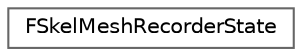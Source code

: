 digraph "Graphical Class Hierarchy"
{
 // INTERACTIVE_SVG=YES
 // LATEX_PDF_SIZE
  bgcolor="transparent";
  edge [fontname=Helvetica,fontsize=10,labelfontname=Helvetica,labelfontsize=10];
  node [fontname=Helvetica,fontsize=10,shape=box,height=0.2,width=0.4];
  rankdir="LR";
  Node0 [id="Node000000",label="FSkelMeshRecorderState",height=0.2,width=0.4,color="grey40", fillcolor="white", style="filled",URL="$db/d3e/structFSkelMeshRecorderState.html",tooltip=" "];
}
